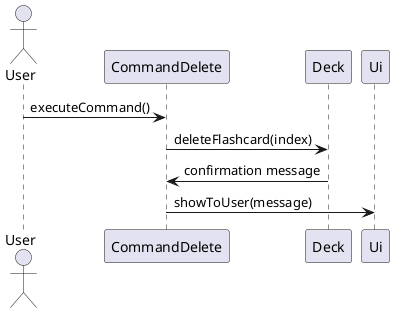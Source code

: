 @startuml
actor User
User -> CommandDelete : executeCommand()
CommandDelete -> Deck : deleteFlashcard(index)
Deck -> CommandDelete : confirmation message
CommandDelete -> Ui : showToUser(message)
@enduml